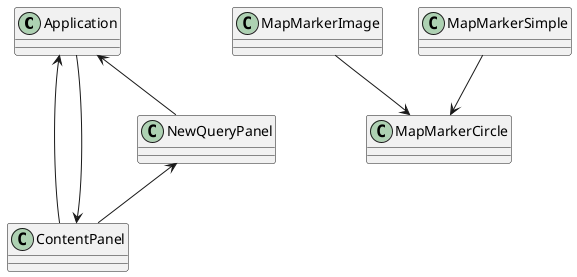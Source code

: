 @startuml
'https://plantuml.com/class-diagram

class Application
Application <-- ContentPanel
ContentPanel <-- Application

NewQueryPanel <-- ContentPanel
Application <-- NewQueryPanel

MapMarkerImage --> MapMarkerCircle
MapMarkerSimple --> MapMarkerCircle
@enduml